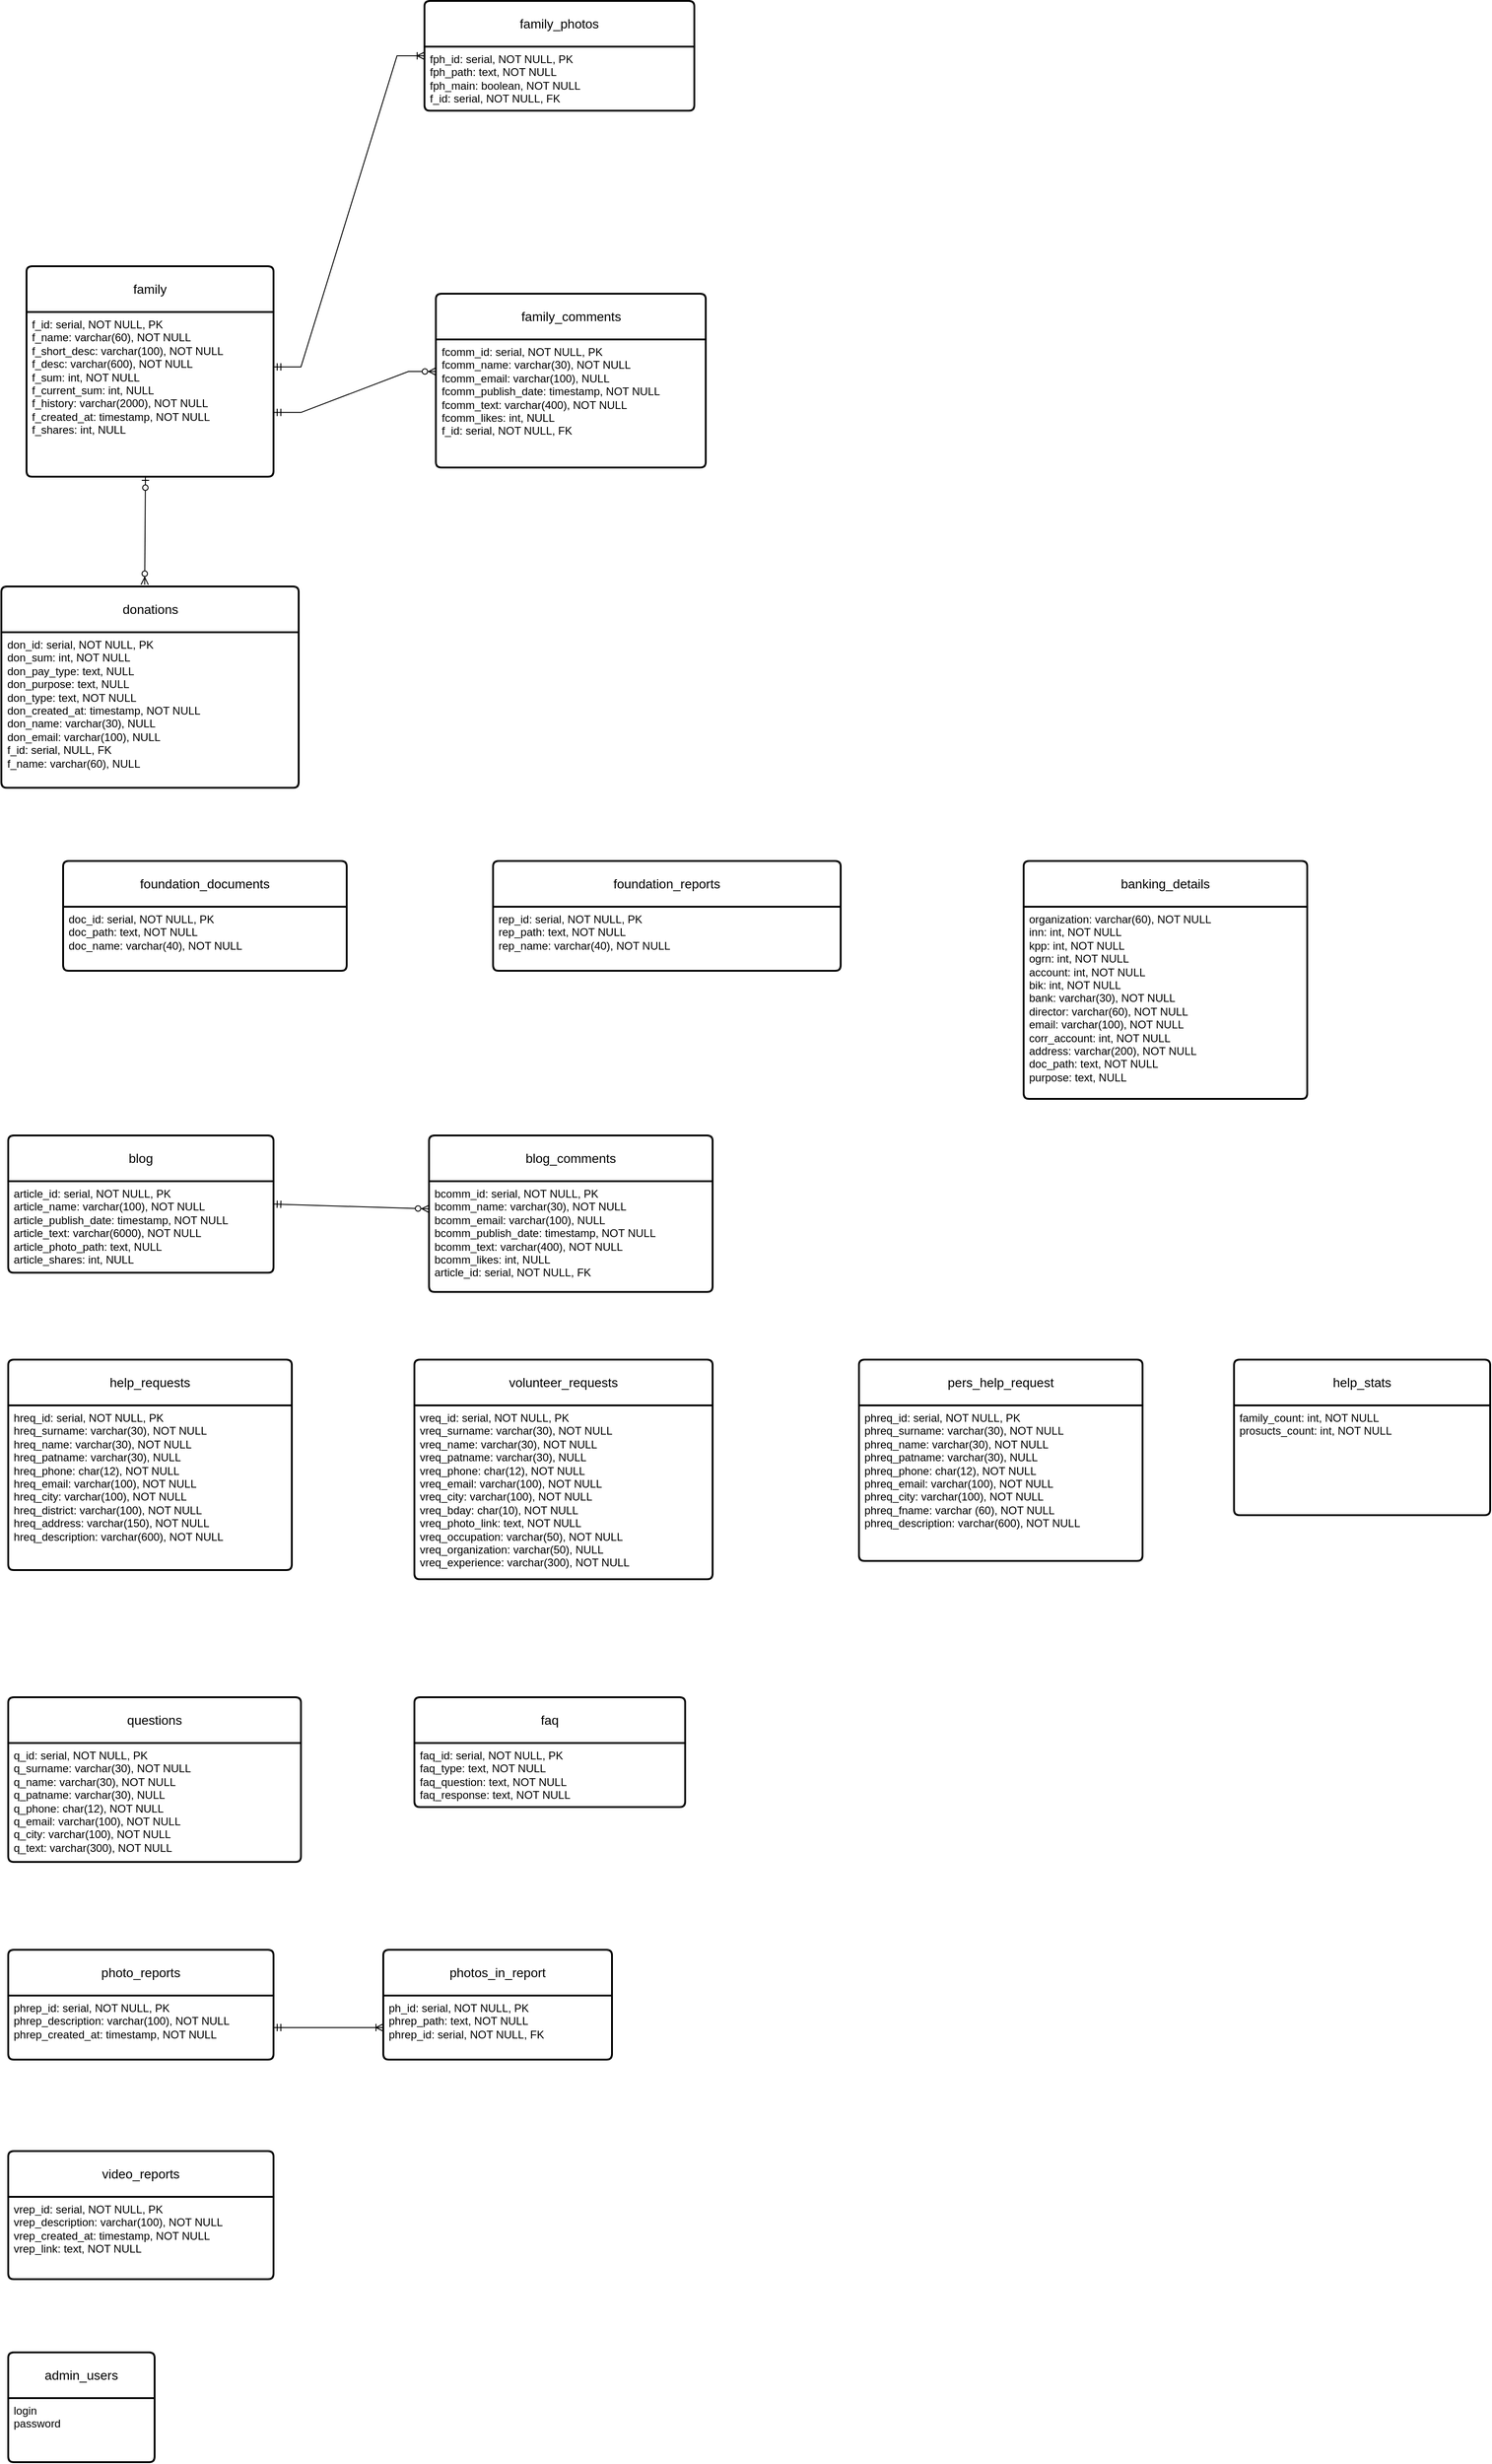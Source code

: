 <mxfile version="26.1.0">
  <diagram name="ER-модель" id="REurPhSqrSB5-1FQyCxb">
    <mxGraphModel grid="1" page="1" gridSize="10" guides="1" tooltips="1" connect="1" arrows="1" fold="1" pageScale="1" pageWidth="827" pageHeight="1169" math="0" shadow="0">
      <root>
        <mxCell id="0" />
        <mxCell id="1" parent="0" />
        <mxCell id="I07BGmsu8F2RTANbnGmq-1" value="family" style="swimlane;childLayout=stackLayout;horizontal=1;startSize=50;horizontalStack=0;rounded=1;fontSize=14;fontStyle=0;strokeWidth=2;resizeParent=0;resizeLast=1;shadow=0;dashed=0;align=center;arcSize=4;whiteSpace=wrap;html=1;" vertex="1" parent="1">
          <mxGeometry x="-10" y="70" width="270" height="230" as="geometry" />
        </mxCell>
        <mxCell id="I07BGmsu8F2RTANbnGmq-2" value="f_id: serial, NOT NULL, PK&lt;br&gt;f_name: varchar(60), NOT NULL&lt;br&gt;f_short_desc: varchar(100), NOT NULL&lt;div&gt;f_desc: varchar(600), NOT NULL&lt;/div&gt;&lt;div&gt;f_sum: int, NOT NULL&lt;/div&gt;&lt;div&gt;f_current_sum: int, NULL&lt;/div&gt;&lt;div&gt;f_history: varchar(2000), NOT NULL&lt;/div&gt;&lt;div&gt;f_created_at: timestamp, NOT NULL&amp;nbsp;&lt;/div&gt;&lt;div&gt;f_shares: int, NULL&lt;/div&gt;" style="align=left;strokeColor=none;fillColor=none;spacingLeft=4;fontSize=12;verticalAlign=top;resizable=0;rotatable=0;part=1;html=1;" vertex="1" parent="I07BGmsu8F2RTANbnGmq-1">
          <mxGeometry y="50" width="270" height="180" as="geometry" />
        </mxCell>
        <mxCell id="I07BGmsu8F2RTANbnGmq-5" value="family_photos" style="swimlane;childLayout=stackLayout;horizontal=1;startSize=50;horizontalStack=0;rounded=1;fontSize=14;fontStyle=0;strokeWidth=2;resizeParent=0;resizeLast=1;shadow=0;dashed=0;align=center;arcSize=4;whiteSpace=wrap;html=1;" vertex="1" parent="1">
          <mxGeometry x="425" y="-220" width="295" height="120" as="geometry" />
        </mxCell>
        <mxCell id="I07BGmsu8F2RTANbnGmq-6" value="&lt;div&gt;fph_id: serial, NOT NULL, PK&lt;/div&gt;&lt;div&gt;fph_path: text, NOT NULL&lt;br&gt;&lt;div&gt;fph_main: boolean, NOT NULL&lt;/div&gt;&lt;/div&gt;&lt;div&gt;f_id: serial, NOT NULL, FK&lt;/div&gt;" style="align=left;strokeColor=none;fillColor=none;spacingLeft=4;fontSize=12;verticalAlign=top;resizable=0;rotatable=0;part=1;html=1;" vertex="1" parent="I07BGmsu8F2RTANbnGmq-5">
          <mxGeometry y="50" width="295" height="70" as="geometry" />
        </mxCell>
        <mxCell id="I07BGmsu8F2RTANbnGmq-9" value="donations" style="swimlane;childLayout=stackLayout;horizontal=1;startSize=50;horizontalStack=0;rounded=1;fontSize=14;fontStyle=0;strokeWidth=2;resizeParent=0;resizeLast=1;shadow=0;dashed=0;align=center;arcSize=4;whiteSpace=wrap;html=1;" vertex="1" parent="1">
          <mxGeometry x="-37.5" y="420" width="325" height="220" as="geometry" />
        </mxCell>
        <mxCell id="I07BGmsu8F2RTANbnGmq-10" value="don_id: serial, NOT NULL, PK&lt;div&gt;don_sum: int, NOT NULL&lt;/div&gt;&lt;div&gt;don_pay_type: text, NULL&lt;/div&gt;&lt;div&gt;don_purpose: text, NULL&lt;div&gt;&lt;div&gt;don_type: text, NOT NULL&lt;/div&gt;&lt;div&gt;don_created_at: timestamp, NOT NULL&lt;/div&gt;&lt;div&gt;don_name: varchar(30), NULL&lt;/div&gt;&lt;div&gt;don_email: varchar(100), NULL&lt;br&gt;&lt;div&gt;f_id: serial, NULL, FK&lt;/div&gt;&lt;/div&gt;&lt;/div&gt;&lt;/div&gt;&lt;div&gt;f_name: varchar(60), NULL&lt;/div&gt;" style="align=left;strokeColor=none;fillColor=none;spacingLeft=4;fontSize=12;verticalAlign=top;resizable=0;rotatable=0;part=1;html=1;" vertex="1" parent="I07BGmsu8F2RTANbnGmq-9">
          <mxGeometry y="50" width="325" height="170" as="geometry" />
        </mxCell>
        <mxCell id="I07BGmsu8F2RTANbnGmq-11" value="family_comments" style="swimlane;childLayout=stackLayout;horizontal=1;startSize=50;horizontalStack=0;rounded=1;fontSize=14;fontStyle=0;strokeWidth=2;resizeParent=0;resizeLast=1;shadow=0;dashed=0;align=center;arcSize=4;whiteSpace=wrap;html=1;" vertex="1" parent="1">
          <mxGeometry x="437.5" y="100" width="295" height="190" as="geometry" />
        </mxCell>
        <mxCell id="I07BGmsu8F2RTANbnGmq-12" value="&lt;div&gt;fcomm_id: serial, NOT NULL, PK&lt;br&gt;fcomm_name: varchar(30), NOT NULL&lt;/div&gt;&lt;div&gt;fcomm_email: varchar(100), NULL&lt;br&gt;&lt;div&gt;fcomm_publish_date: timestamp, NOT NULL&lt;/div&gt;&lt;div&gt;fcomm_text: varchar(400), NOT NULL&lt;/div&gt;&lt;div&gt;fcomm_likes: int, NULL&lt;/div&gt;&lt;/div&gt;&lt;div&gt;f_id: serial, NOT NULL, FK&lt;/div&gt;" style="align=left;strokeColor=none;fillColor=none;spacingLeft=4;fontSize=12;verticalAlign=top;resizable=0;rotatable=0;part=1;html=1;" vertex="1" parent="I07BGmsu8F2RTANbnGmq-11">
          <mxGeometry y="50" width="295" height="140" as="geometry" />
        </mxCell>
        <mxCell id="I07BGmsu8F2RTANbnGmq-13" value="foundation_documents" style="swimlane;childLayout=stackLayout;horizontal=1;startSize=50;horizontalStack=0;rounded=1;fontSize=14;fontStyle=0;strokeWidth=2;resizeParent=0;resizeLast=1;shadow=0;dashed=0;align=center;arcSize=4;whiteSpace=wrap;html=1;" vertex="1" parent="1">
          <mxGeometry x="30" y="720" width="310" height="120" as="geometry" />
        </mxCell>
        <mxCell id="I07BGmsu8F2RTANbnGmq-14" value="&lt;div&gt;&lt;div&gt;doc_id: serial, NOT NULL, PK&lt;/div&gt;&lt;/div&gt;&lt;div&gt;doc_path: text, NOT NULL&lt;/div&gt;&lt;div&gt;doc_name: varchar(40), NOT NULL&lt;/div&gt;" style="align=left;strokeColor=none;fillColor=none;spacingLeft=4;fontSize=12;verticalAlign=top;resizable=0;rotatable=0;part=1;html=1;" vertex="1" parent="I07BGmsu8F2RTANbnGmq-13">
          <mxGeometry y="50" width="310" height="70" as="geometry" />
        </mxCell>
        <mxCell id="I07BGmsu8F2RTANbnGmq-15" value="foundation_reports" style="swimlane;childLayout=stackLayout;horizontal=1;startSize=50;horizontalStack=0;rounded=1;fontSize=14;fontStyle=0;strokeWidth=2;resizeParent=0;resizeLast=1;shadow=0;dashed=0;align=center;arcSize=4;whiteSpace=wrap;html=1;" vertex="1" parent="1">
          <mxGeometry x="500" y="720" width="380" height="120" as="geometry" />
        </mxCell>
        <mxCell id="I07BGmsu8F2RTANbnGmq-16" value="&lt;div&gt;&lt;div&gt;&lt;div&gt;rep_id: serial, NOT NULL, PK&lt;/div&gt;&lt;div&gt;rep_path: text, NOT NULL&lt;/div&gt;&lt;div&gt;rep_name: varchar(40), NOT NULL&lt;/div&gt;&lt;/div&gt;&lt;/div&gt;" style="align=left;strokeColor=none;fillColor=none;spacingLeft=4;fontSize=12;verticalAlign=top;resizable=0;rotatable=0;part=1;html=1;" vertex="1" parent="I07BGmsu8F2RTANbnGmq-15">
          <mxGeometry y="50" width="380" height="70" as="geometry" />
        </mxCell>
        <mxCell id="I07BGmsu8F2RTANbnGmq-17" value="blog" style="swimlane;childLayout=stackLayout;horizontal=1;startSize=50;horizontalStack=0;rounded=1;fontSize=14;fontStyle=0;strokeWidth=2;resizeParent=0;resizeLast=1;shadow=0;dashed=0;align=center;arcSize=4;whiteSpace=wrap;html=1;" vertex="1" parent="1">
          <mxGeometry x="-30" y="1020" width="290" height="150" as="geometry" />
        </mxCell>
        <mxCell id="I07BGmsu8F2RTANbnGmq-18" value="&lt;div&gt;article_id: serial, NOT NULL, PK&lt;/div&gt;article_name: varchar(100), NOT NULL&lt;br&gt;article_publish_date: timestamp, NOT NULL&lt;div&gt;&lt;div&gt;article_text: varchar(6000), NOT NULL&lt;/div&gt;&lt;div&gt;article_photo_path: text, NULL&lt;/div&gt;&lt;/div&gt;&lt;div&gt;article_shares: int, NULL&lt;/div&gt;" style="align=left;strokeColor=none;fillColor=none;spacingLeft=4;fontSize=12;verticalAlign=top;resizable=0;rotatable=0;part=1;html=1;" vertex="1" parent="I07BGmsu8F2RTANbnGmq-17">
          <mxGeometry y="50" width="290" height="100" as="geometry" />
        </mxCell>
        <mxCell id="I07BGmsu8F2RTANbnGmq-19" value="blog_comments" style="swimlane;childLayout=stackLayout;horizontal=1;startSize=50;horizontalStack=0;rounded=1;fontSize=14;fontStyle=0;strokeWidth=2;resizeParent=0;resizeLast=1;shadow=0;dashed=0;align=center;arcSize=4;whiteSpace=wrap;html=1;" vertex="1" parent="1">
          <mxGeometry x="430" y="1020" width="310" height="171" as="geometry" />
        </mxCell>
        <mxCell id="I07BGmsu8F2RTANbnGmq-20" value="&lt;div&gt;bcomm_id: serial, NOT NULL, PK&lt;/div&gt;&lt;div&gt;&lt;div&gt;bcomm_name: varchar(30), NOT NULL&lt;/div&gt;&lt;div&gt;bcomm_email: varchar(100), NULL&lt;br&gt;&lt;div&gt;bcomm_publish_date: timestamp, NOT NULL&lt;/div&gt;&lt;div&gt;bcomm_text: varchar(400), NOT NULL&lt;/div&gt;&lt;div&gt;bcomm_likes: int, NULL&lt;/div&gt;&lt;/div&gt;&lt;div&gt;article_id: serial, NOT NULL, FK&lt;/div&gt;&lt;div&gt;&lt;div&gt;&lt;div&gt;&lt;br&gt;&lt;/div&gt;&lt;/div&gt;&lt;/div&gt;&lt;/div&gt;" style="align=left;strokeColor=none;fillColor=none;spacingLeft=4;fontSize=12;verticalAlign=top;resizable=0;rotatable=0;part=1;html=1;" vertex="1" parent="I07BGmsu8F2RTANbnGmq-19">
          <mxGeometry y="50" width="310" height="121" as="geometry" />
        </mxCell>
        <mxCell id="I07BGmsu8F2RTANbnGmq-21" value="help_requests" style="swimlane;childLayout=stackLayout;horizontal=1;startSize=50;horizontalStack=0;rounded=1;fontSize=14;fontStyle=0;strokeWidth=2;resizeParent=0;resizeLast=1;shadow=0;dashed=0;align=center;arcSize=4;whiteSpace=wrap;html=1;" vertex="1" parent="1">
          <mxGeometry x="-30" y="1265" width="310" height="230" as="geometry" />
        </mxCell>
        <mxCell id="I07BGmsu8F2RTANbnGmq-22" value="hreq_id: serial, NOT NULL, PK&lt;br&gt;hreq_surname: varchar(30), NOT NULL&lt;br&gt;hreq_name: varchar(30), NOT NULL&lt;br&gt;&lt;div&gt;hreq_patname:&amp;nbsp;&lt;span style=&quot;background-color: initial;&quot;&gt;varchar(30), NULL&lt;/span&gt;&lt;/div&gt;&lt;div&gt;hreq_phone: char(12), NOT NULL&lt;/div&gt;&lt;div&gt;hreq_email:&amp;nbsp;&lt;span style=&quot;background-color: initial;&quot;&gt;varchar(100), NOT NULL&lt;/span&gt;&lt;/div&gt;&lt;div&gt;hreq_city: varchar(100), NOT NULL&lt;/div&gt;&lt;div&gt;hreq_district:&amp;nbsp;&lt;span style=&quot;background-color: initial;&quot;&gt;varchar(100), NOT NULL&lt;/span&gt;&lt;/div&gt;&lt;div&gt;hreq_address: varchar(150), NOT NULL&lt;/div&gt;&lt;div&gt;hreq_description: varchar(600), NOT NULL&lt;/div&gt;" style="align=left;strokeColor=none;fillColor=none;spacingLeft=4;fontSize=12;verticalAlign=top;resizable=0;rotatable=0;part=1;html=1;" vertex="1" parent="I07BGmsu8F2RTANbnGmq-21">
          <mxGeometry y="50" width="310" height="180" as="geometry" />
        </mxCell>
        <mxCell id="I07BGmsu8F2RTANbnGmq-23" value="volunteer_requests" style="swimlane;childLayout=stackLayout;horizontal=1;startSize=50;horizontalStack=0;rounded=1;fontSize=14;fontStyle=0;strokeWidth=2;resizeParent=0;resizeLast=1;shadow=0;dashed=0;align=center;arcSize=4;whiteSpace=wrap;html=1;" vertex="1" parent="1">
          <mxGeometry x="414" y="1265" width="326" height="240" as="geometry" />
        </mxCell>
        <mxCell id="I07BGmsu8F2RTANbnGmq-24" value="vreq_id: serial, NOT NULL, PK&lt;br&gt;vreq_surname: varchar(30), NOT NULL&lt;br&gt;vreq_name: varchar(30), NOT NULL&lt;br&gt;&lt;div&gt;vreq_patname:&amp;nbsp;&lt;span style=&quot;background-color: initial;&quot;&gt;varchar(30), NULL&lt;/span&gt;&lt;/div&gt;&lt;div&gt;vreq_phone: char(12), NOT NULL&lt;/div&gt;&lt;div&gt;vreq_email:&amp;nbsp;&lt;span style=&quot;background-color: initial;&quot;&gt;varchar(100), NOT NULL&lt;/span&gt;&lt;/div&gt;&lt;div&gt;vreq_city: varchar(100), NOT NULL&lt;/div&gt;&lt;div&gt;vreq_bday: char(10), NOT NULL&lt;/div&gt;&lt;div&gt;vreq_photo_link: text, NOT NULL&lt;/div&gt;&lt;div&gt;vreq_occupation: varchar(50), NOT NULL&lt;/div&gt;&lt;div&gt;vreq_organization: varchar(50), NULL&lt;/div&gt;&lt;div&gt;vreq_experience: varchar(300), NOT NULL&lt;/div&gt;" style="align=left;strokeColor=none;fillColor=none;spacingLeft=4;fontSize=12;verticalAlign=top;resizable=0;rotatable=0;part=1;html=1;" vertex="1" parent="I07BGmsu8F2RTANbnGmq-23">
          <mxGeometry y="50" width="326" height="190" as="geometry" />
        </mxCell>
        <mxCell id="I07BGmsu8F2RTANbnGmq-25" value="questions" style="swimlane;childLayout=stackLayout;horizontal=1;startSize=50;horizontalStack=0;rounded=1;fontSize=14;fontStyle=0;strokeWidth=2;resizeParent=0;resizeLast=1;shadow=0;dashed=0;align=center;arcSize=4;whiteSpace=wrap;html=1;" vertex="1" parent="1">
          <mxGeometry x="-30" y="1634" width="320" height="180" as="geometry" />
        </mxCell>
        <mxCell id="I07BGmsu8F2RTANbnGmq-26" value="q_id: serial, NOT NULL, PK&lt;br&gt;q_surname: varchar(30), NOT NULL&lt;br&gt;q_name: varchar(30), NOT NULL&lt;br&gt;&lt;div&gt;q_patname:&amp;nbsp;&lt;span style=&quot;background-color: initial;&quot;&gt;varchar(30), NULL&lt;/span&gt;&lt;/div&gt;&lt;div&gt;q_phone: char(12), NOT NULL&lt;/div&gt;&lt;div&gt;q_email:&amp;nbsp;&lt;span style=&quot;background-color: initial;&quot;&gt;varchar(100), NOT NULL&lt;/span&gt;&lt;/div&gt;&lt;div&gt;q_city: varchar(100), NOT NULL&lt;/div&gt;&lt;div&gt;q_text:&amp;nbsp;&lt;span style=&quot;background-color: initial;&quot;&gt;varchar(300), NOT NULL&lt;/span&gt;&lt;/div&gt;" style="align=left;strokeColor=none;fillColor=none;spacingLeft=4;fontSize=12;verticalAlign=top;resizable=0;rotatable=0;part=1;html=1;" vertex="1" parent="I07BGmsu8F2RTANbnGmq-25">
          <mxGeometry y="50" width="320" height="130" as="geometry" />
        </mxCell>
        <mxCell id="I07BGmsu8F2RTANbnGmq-29" value="" style="edgeStyle=entityRelationEdgeStyle;fontSize=12;html=1;endArrow=ERzeroToMany;startArrow=ERmandOne;rounded=0;entryX=0;entryY=0.25;entryDx=0;entryDy=0;exitX=1;exitY=0.61;exitDx=0;exitDy=0;exitPerimeter=0;" edge="1" parent="1" source="I07BGmsu8F2RTANbnGmq-2" target="I07BGmsu8F2RTANbnGmq-12">
          <mxGeometry width="100" height="100" relative="1" as="geometry">
            <mxPoint x="265" y="203" as="sourcePoint" />
            <mxPoint x="420" y="330" as="targetPoint" />
          </mxGeometry>
        </mxCell>
        <mxCell id="I07BGmsu8F2RTANbnGmq-30" value="" style="fontSize=12;html=1;endArrow=ERzeroToMany;startArrow=ERmandOne;rounded=0;entryX=0;entryY=0.25;entryDx=0;entryDy=0;exitX=1;exitY=0.25;exitDx=0;exitDy=0;" edge="1" parent="1" source="I07BGmsu8F2RTANbnGmq-18" target="I07BGmsu8F2RTANbnGmq-20">
          <mxGeometry width="100" height="100" relative="1" as="geometry">
            <mxPoint x="320" y="1340" as="sourcePoint" />
            <mxPoint x="485" y="1469" as="targetPoint" />
          </mxGeometry>
        </mxCell>
        <mxCell id="I07BGmsu8F2RTANbnGmq-31" value="" style="edgeStyle=entityRelationEdgeStyle;fontSize=12;html=1;endArrow=ERoneToMany;startArrow=ERmandOne;rounded=0;exitX=1;exitY=0.333;exitDx=0;exitDy=0;exitPerimeter=0;entryX=0;entryY=0.5;entryDx=0;entryDy=0;" edge="1" parent="1" source="I07BGmsu8F2RTANbnGmq-2" target="I07BGmsu8F2RTANbnGmq-5">
          <mxGeometry width="100" height="100" relative="1" as="geometry">
            <mxPoint x="325" y="100" as="sourcePoint" />
            <mxPoint x="425" as="targetPoint" />
          </mxGeometry>
        </mxCell>
        <mxCell id="I07BGmsu8F2RTANbnGmq-32" value="pers_help_request" style="swimlane;childLayout=stackLayout;horizontal=1;startSize=50;horizontalStack=0;rounded=1;fontSize=14;fontStyle=0;strokeWidth=2;resizeParent=0;resizeLast=1;shadow=0;dashed=0;align=center;arcSize=4;whiteSpace=wrap;html=1;" vertex="1" parent="1">
          <mxGeometry x="900" y="1265" width="310" height="220" as="geometry" />
        </mxCell>
        <mxCell id="I07BGmsu8F2RTANbnGmq-33" value="phreq_id: serial, NOT NULL, PK&lt;br&gt;phreq_surname: varchar(30), NOT NULL&lt;br&gt;phreq_name: varchar(30), NOT NULL&lt;br&gt;&lt;div&gt;phreq_patname:&amp;nbsp;&lt;span style=&quot;background-color: initial;&quot;&gt;varchar(30), NULL&lt;/span&gt;&lt;/div&gt;&lt;div&gt;phreq_phone: char(12), NOT NULL&lt;/div&gt;&lt;div&gt;phreq_email:&amp;nbsp;&lt;span style=&quot;background-color: initial;&quot;&gt;varchar(100), NOT NULL&lt;/span&gt;&lt;/div&gt;&lt;div&gt;phreq_city: varchar(100), NOT NULL&lt;/div&gt;&lt;div&gt;phreq_fname: varchar (60), NOT NULL&lt;/div&gt;&lt;div&gt;phreq_description: varchar(600), NOT NULL&lt;/div&gt;" style="align=left;strokeColor=none;fillColor=none;spacingLeft=4;fontSize=12;verticalAlign=top;resizable=0;rotatable=0;part=1;html=1;" vertex="1" parent="I07BGmsu8F2RTANbnGmq-32">
          <mxGeometry y="50" width="310" height="170" as="geometry" />
        </mxCell>
        <mxCell id="I07BGmsu8F2RTANbnGmq-34" value="photo_reports" style="swimlane;childLayout=stackLayout;horizontal=1;startSize=50;horizontalStack=0;rounded=1;fontSize=14;fontStyle=0;strokeWidth=2;resizeParent=0;resizeLast=1;shadow=0;dashed=0;align=center;arcSize=4;whiteSpace=wrap;html=1;" vertex="1" parent="1">
          <mxGeometry x="-30" y="1910" width="290" height="120" as="geometry" />
        </mxCell>
        <mxCell id="I07BGmsu8F2RTANbnGmq-35" value="&lt;div&gt;phrep_id: serial, NOT NULL, PK&lt;/div&gt;phrep_description: varchar(100), NOT NULL&lt;div&gt;phrep_created_at: timestamp, NOT NULL&lt;/div&gt;" style="align=left;strokeColor=none;fillColor=none;spacingLeft=4;fontSize=12;verticalAlign=top;resizable=0;rotatable=0;part=1;html=1;" vertex="1" parent="I07BGmsu8F2RTANbnGmq-34">
          <mxGeometry y="50" width="290" height="70" as="geometry" />
        </mxCell>
        <mxCell id="I07BGmsu8F2RTANbnGmq-36" value="video_reports" style="swimlane;childLayout=stackLayout;horizontal=1;startSize=50;horizontalStack=0;rounded=1;fontSize=14;fontStyle=0;strokeWidth=2;resizeParent=0;resizeLast=1;shadow=0;dashed=0;align=center;arcSize=4;whiteSpace=wrap;html=1;" vertex="1" parent="1">
          <mxGeometry x="-30" y="2130" width="290" height="140" as="geometry" />
        </mxCell>
        <mxCell id="I07BGmsu8F2RTANbnGmq-37" value="&lt;div&gt;vrep_id: serial, NOT NULL, PK&lt;/div&gt;vrep_description: varchar(100), NOT NULL&lt;div&gt;vrep_created_at: timestamp, NOT NULL&lt;/div&gt;&lt;div&gt;vrep_link: text, NOT NULL&lt;/div&gt;" style="align=left;strokeColor=none;fillColor=none;spacingLeft=4;fontSize=12;verticalAlign=top;resizable=0;rotatable=0;part=1;html=1;" vertex="1" parent="I07BGmsu8F2RTANbnGmq-36">
          <mxGeometry y="50" width="290" height="90" as="geometry" />
        </mxCell>
        <mxCell id="I07BGmsu8F2RTANbnGmq-38" value="photos_in_report" style="swimlane;childLayout=stackLayout;horizontal=1;startSize=50;horizontalStack=0;rounded=1;fontSize=14;fontStyle=0;strokeWidth=2;resizeParent=0;resizeLast=1;shadow=0;dashed=0;align=center;arcSize=4;whiteSpace=wrap;html=1;" vertex="1" parent="1">
          <mxGeometry x="380" y="1910" width="250" height="120" as="geometry" />
        </mxCell>
        <mxCell id="I07BGmsu8F2RTANbnGmq-39" value="&lt;div&gt;ph_id: serial, NOT NULL, PK&lt;/div&gt;&lt;div&gt;phrep_path: text, NOT NULL&lt;/div&gt;phrep_id: serial, NOT NULL, FK" style="align=left;strokeColor=none;fillColor=none;spacingLeft=4;fontSize=12;verticalAlign=top;resizable=0;rotatable=0;part=1;html=1;" vertex="1" parent="I07BGmsu8F2RTANbnGmq-38">
          <mxGeometry y="50" width="250" height="70" as="geometry" />
        </mxCell>
        <mxCell id="I07BGmsu8F2RTANbnGmq-40" value="" style="fontSize=12;html=1;endArrow=ERoneToMany;startArrow=ERmandOne;rounded=0;exitX=1;exitY=0.5;exitDx=0;exitDy=0;entryX=0;entryY=0.5;entryDx=0;entryDy=0;" edge="1" parent="1" source="I07BGmsu8F2RTANbnGmq-35" target="I07BGmsu8F2RTANbnGmq-39">
          <mxGeometry width="100" height="100" relative="1" as="geometry">
            <mxPoint x="330" y="2084" as="sourcePoint" />
            <mxPoint x="495" y="1744" as="targetPoint" />
          </mxGeometry>
        </mxCell>
        <mxCell id="I07BGmsu8F2RTANbnGmq-41" value="admin_users" style="swimlane;childLayout=stackLayout;horizontal=1;startSize=50;horizontalStack=0;rounded=1;fontSize=14;fontStyle=0;strokeWidth=2;resizeParent=0;resizeLast=1;shadow=0;dashed=0;align=center;arcSize=4;whiteSpace=wrap;html=1;" vertex="1" parent="1">
          <mxGeometry x="-30" y="2350" width="160" height="120" as="geometry" />
        </mxCell>
        <mxCell id="I07BGmsu8F2RTANbnGmq-42" value="login&lt;div&gt;password&lt;/div&gt;" style="align=left;strokeColor=none;fillColor=none;spacingLeft=4;fontSize=12;verticalAlign=top;resizable=0;rotatable=0;part=1;html=1;" vertex="1" parent="I07BGmsu8F2RTANbnGmq-41">
          <mxGeometry y="50" width="160" height="70" as="geometry" />
        </mxCell>
        <mxCell id="I07BGmsu8F2RTANbnGmq-43" value="help_stats" style="swimlane;childLayout=stackLayout;horizontal=1;startSize=50;horizontalStack=0;rounded=1;fontSize=14;fontStyle=0;strokeWidth=2;resizeParent=0;resizeLast=1;shadow=0;dashed=0;align=center;arcSize=4;whiteSpace=wrap;html=1;" vertex="1" parent="1">
          <mxGeometry x="1310" y="1265" width="280" height="170" as="geometry" />
        </mxCell>
        <mxCell id="I07BGmsu8F2RTANbnGmq-44" value="family_count: int, NOT NULL&lt;div&gt;prosucts_count: int, NOT NULL&lt;/div&gt;" style="align=left;strokeColor=none;fillColor=none;spacingLeft=4;fontSize=12;verticalAlign=top;resizable=0;rotatable=0;part=1;html=1;" vertex="1" parent="I07BGmsu8F2RTANbnGmq-43">
          <mxGeometry y="50" width="280" height="120" as="geometry" />
        </mxCell>
        <mxCell id="I07BGmsu8F2RTANbnGmq-45" value="banking_details" style="swimlane;childLayout=stackLayout;horizontal=1;startSize=50;horizontalStack=0;rounded=1;fontSize=14;fontStyle=0;strokeWidth=2;resizeParent=0;resizeLast=1;shadow=0;dashed=0;align=center;arcSize=4;whiteSpace=wrap;html=1;" vertex="1" parent="1">
          <mxGeometry x="1080" y="720" width="310" height="260" as="geometry" />
        </mxCell>
        <mxCell id="I07BGmsu8F2RTANbnGmq-46" value="organization: varchar(60), NOT NULL&lt;div&gt;inn: int, NOT NULL&lt;/div&gt;&lt;div&gt;kpp: int, NOT NULL&lt;/div&gt;&lt;div&gt;ogrn: int, NOT NULL&lt;/div&gt;&lt;div&gt;account:&amp;nbsp;&lt;span style=&quot;background-color: initial;&quot;&gt;int, NOT NULL&lt;/span&gt;&lt;/div&gt;&lt;div&gt;bik:&amp;nbsp;&lt;span style=&quot;background-color: initial;&quot;&gt;int, NOT NULL&lt;/span&gt;&lt;/div&gt;&lt;div&gt;bank: varchar(30), NOT NULL&lt;/div&gt;&lt;div&gt;director: varchar(60), NOT NULL&lt;/div&gt;&lt;div&gt;email: varchar(100), NOT NULL&lt;/div&gt;&lt;div&gt;corr_account: int, NOT NULL&lt;/div&gt;&lt;div&gt;address: varchar(200), NOT NULL&lt;/div&gt;&lt;div&gt;doc_path: text, NOT NULL&lt;/div&gt;&lt;div&gt;purpose: text, NULL&lt;/div&gt;" style="align=left;strokeColor=none;fillColor=none;spacingLeft=4;fontSize=12;verticalAlign=top;resizable=0;rotatable=0;part=1;html=1;" vertex="1" parent="I07BGmsu8F2RTANbnGmq-45">
          <mxGeometry y="50" width="310" height="210" as="geometry" />
        </mxCell>
        <mxCell id="I07BGmsu8F2RTANbnGmq-47" value="faq" style="swimlane;childLayout=stackLayout;horizontal=1;startSize=50;horizontalStack=0;rounded=1;fontSize=14;fontStyle=0;strokeWidth=2;resizeParent=0;resizeLast=1;shadow=0;dashed=0;align=center;arcSize=4;whiteSpace=wrap;html=1;" vertex="1" parent="1">
          <mxGeometry x="414" y="1634" width="296" height="120" as="geometry" />
        </mxCell>
        <mxCell id="I07BGmsu8F2RTANbnGmq-48" value="faq_id: serial, NOT NULL, PK&lt;br&gt;&lt;div&gt;faq_type: text, NOT NULL&lt;/div&gt;&lt;div&gt;faq_question: text, NOT NULL&lt;/div&gt;&lt;div&gt;faq_response: text, NOT NULL&lt;/div&gt;" style="align=left;strokeColor=none;fillColor=none;spacingLeft=4;fontSize=12;verticalAlign=top;resizable=0;rotatable=0;part=1;html=1;" vertex="1" parent="I07BGmsu8F2RTANbnGmq-47">
          <mxGeometry y="50" width="296" height="70" as="geometry" />
        </mxCell>
        <mxCell id="I07BGmsu8F2RTANbnGmq-49" value="" style="fontSize=12;html=1;endArrow=ERzeroToMany;startArrow=ERzeroToOne;rounded=0;entryX=0.482;entryY=-0.009;entryDx=0;entryDy=0;entryPerimeter=0;" edge="1" parent="1" target="I07BGmsu8F2RTANbnGmq-9">
          <mxGeometry width="100" height="100" relative="1" as="geometry">
            <mxPoint x="120" y="300" as="sourcePoint" />
            <mxPoint x="120" y="390" as="targetPoint" />
          </mxGeometry>
        </mxCell>
      </root>
    </mxGraphModel>
  </diagram>
</mxfile>
